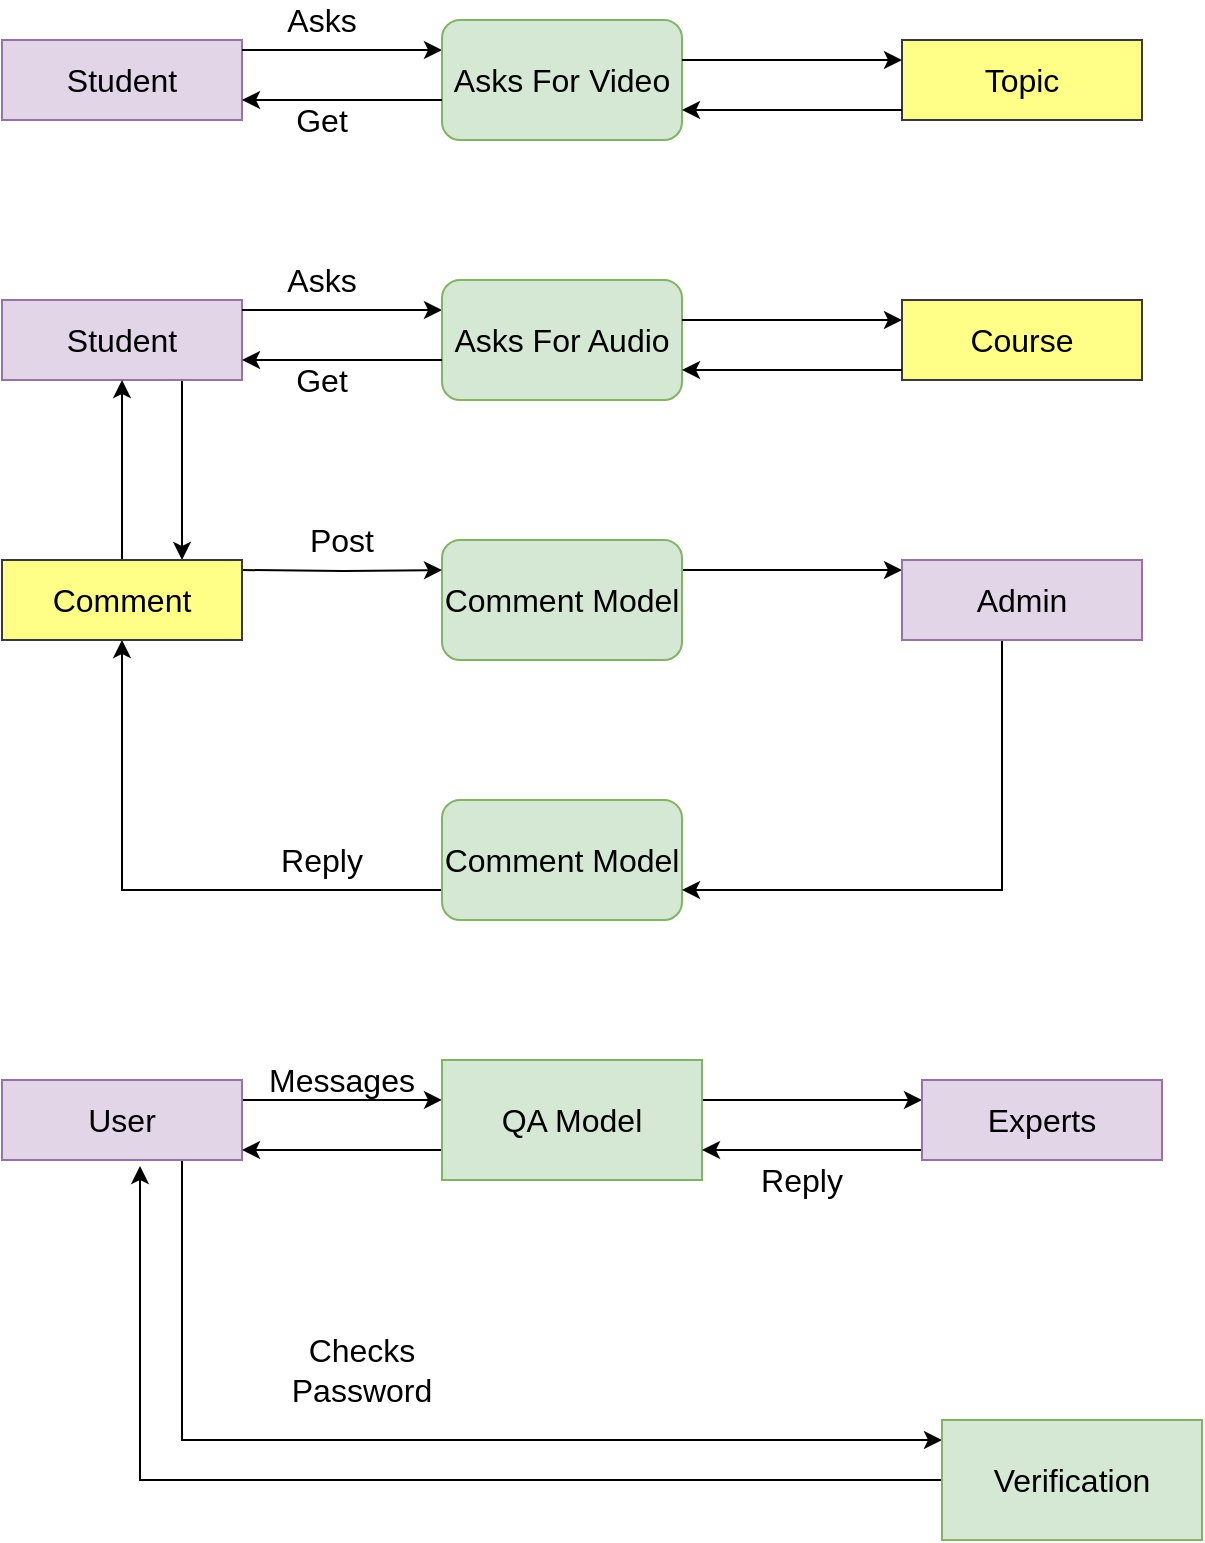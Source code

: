 <mxfile version="20.8.12" type="google"><diagram name="Page-1" id="Z-5oSYRh46buW42FKYEk"><mxGraphModel grid="1" page="1" gridSize="10" guides="1" tooltips="1" connect="1" arrows="1" fold="1" pageScale="1" pageWidth="850" pageHeight="1100" math="0" shadow="0"><root><mxCell id="0"/><mxCell id="1" parent="0"/><mxCell id="LxOPilxFKuHx1Z8QE8yY-1" value="Student" style="rounded=0;whiteSpace=wrap;html=1;fontSize=16;fillColor=#e1d5e7;strokeColor=#9673a6;" vertex="1" parent="1"><mxGeometry x="60" y="100" width="120" height="40" as="geometry"/></mxCell><mxCell id="LxOPilxFKuHx1Z8QE8yY-2" value="" style="endArrow=classic;html=1;rounded=0;fontSize=16;entryX=0;entryY=0.25;entryDx=0;entryDy=0;" edge="1" parent="1" target="LxOPilxFKuHx1Z8QE8yY-3"><mxGeometry width="50" height="50" relative="1" as="geometry"><mxPoint x="180" y="105" as="sourcePoint"/><mxPoint x="280" y="120" as="targetPoint"/></mxGeometry></mxCell><mxCell id="LxOPilxFKuHx1Z8QE8yY-3" value="Asks For Video" style="rounded=1;whiteSpace=wrap;html=1;fontSize=16;fillColor=#d5e8d4;strokeColor=#82b366;" vertex="1" parent="1"><mxGeometry x="280" y="90" width="120" height="60" as="geometry"/></mxCell><mxCell id="LxOPilxFKuHx1Z8QE8yY-4" value="" style="endArrow=classic;html=1;rounded=0;fontSize=16;entryX=0;entryY=0.25;entryDx=0;entryDy=0;" edge="1" parent="1" target="LxOPilxFKuHx1Z8QE8yY-5"><mxGeometry width="50" height="50" relative="1" as="geometry"><mxPoint x="400" y="110" as="sourcePoint"/><mxPoint x="510" y="120" as="targetPoint"/></mxGeometry></mxCell><mxCell id="LxOPilxFKuHx1Z8QE8yY-5" value="Topic" style="rounded=0;whiteSpace=wrap;html=1;fontSize=16;fillColor=#ffff88;strokeColor=#36393d;" vertex="1" parent="1"><mxGeometry x="510" y="100" width="120" height="40" as="geometry"/></mxCell><mxCell id="LxOPilxFKuHx1Z8QE8yY-6" value="" style="endArrow=classic;html=1;rounded=0;fontSize=16;" edge="1" parent="1"><mxGeometry width="50" height="50" relative="1" as="geometry"><mxPoint x="280" y="130" as="sourcePoint"/><mxPoint x="180" y="130" as="targetPoint"/></mxGeometry></mxCell><mxCell id="LxOPilxFKuHx1Z8QE8yY-7" value="Asks" style="text;html=1;strokeColor=none;fillColor=none;align=center;verticalAlign=middle;whiteSpace=wrap;rounded=0;fontSize=16;" vertex="1" parent="1"><mxGeometry x="190" y="80" width="60" height="20" as="geometry"/></mxCell><mxCell id="LxOPilxFKuHx1Z8QE8yY-8" value="Get" style="text;html=1;strokeColor=none;fillColor=none;align=center;verticalAlign=middle;whiteSpace=wrap;rounded=0;fontSize=16;" vertex="1" parent="1"><mxGeometry x="190" y="130" width="60" height="20" as="geometry"/></mxCell><mxCell id="LxOPilxFKuHx1Z8QE8yY-10" value="" style="endArrow=classic;html=1;rounded=0;fontSize=16;entryX=1;entryY=0.75;entryDx=0;entryDy=0;exitX=0;exitY=0.875;exitDx=0;exitDy=0;exitPerimeter=0;" edge="1" parent="1" source="LxOPilxFKuHx1Z8QE8yY-5" target="LxOPilxFKuHx1Z8QE8yY-3"><mxGeometry width="50" height="50" relative="1" as="geometry"><mxPoint x="500" y="135" as="sourcePoint"/><mxPoint x="560" y="140" as="targetPoint"/></mxGeometry></mxCell><mxCell id="LxOPilxFKuHx1Z8QE8yY-26" style="edgeStyle=orthogonalEdgeStyle;rounded=0;orthogonalLoop=1;jettySize=auto;html=1;exitX=0.75;exitY=1;exitDx=0;exitDy=0;entryX=0.75;entryY=0;entryDx=0;entryDy=0;fontSize=16;" edge="1" parent="1" source="LxOPilxFKuHx1Z8QE8yY-11" target="LxOPilxFKuHx1Z8QE8yY-24"><mxGeometry relative="1" as="geometry"/></mxCell><mxCell id="LxOPilxFKuHx1Z8QE8yY-11" value="Student" style="rounded=0;whiteSpace=wrap;html=1;fontSize=16;fillColor=#e1d5e7;strokeColor=#9673a6;" vertex="1" parent="1"><mxGeometry x="60" y="230" width="120" height="40" as="geometry"/></mxCell><mxCell id="LxOPilxFKuHx1Z8QE8yY-12" value="" style="endArrow=classic;html=1;rounded=0;fontSize=16;entryX=0;entryY=0.25;entryDx=0;entryDy=0;" edge="1" parent="1" target="LxOPilxFKuHx1Z8QE8yY-13"><mxGeometry width="50" height="50" relative="1" as="geometry"><mxPoint x="180" y="235" as="sourcePoint"/><mxPoint x="280" y="250" as="targetPoint"/></mxGeometry></mxCell><mxCell id="LxOPilxFKuHx1Z8QE8yY-13" value="Asks For Audio" style="rounded=1;whiteSpace=wrap;html=1;fontSize=16;fillColor=#d5e8d4;strokeColor=#82b366;" vertex="1" parent="1"><mxGeometry x="280" y="220" width="120" height="60" as="geometry"/></mxCell><mxCell id="LxOPilxFKuHx1Z8QE8yY-14" value="" style="endArrow=classic;html=1;rounded=0;fontSize=16;entryX=0;entryY=0.25;entryDx=0;entryDy=0;" edge="1" parent="1" target="LxOPilxFKuHx1Z8QE8yY-15"><mxGeometry width="50" height="50" relative="1" as="geometry"><mxPoint x="400" y="240" as="sourcePoint"/><mxPoint x="510" y="250" as="targetPoint"/></mxGeometry></mxCell><mxCell id="LxOPilxFKuHx1Z8QE8yY-15" value="Course" style="rounded=0;whiteSpace=wrap;html=1;fontSize=16;fillColor=#ffff88;strokeColor=#36393d;" vertex="1" parent="1"><mxGeometry x="510" y="230" width="120" height="40" as="geometry"/></mxCell><mxCell id="LxOPilxFKuHx1Z8QE8yY-16" value="" style="endArrow=classic;html=1;rounded=0;fontSize=16;" edge="1" parent="1"><mxGeometry width="50" height="50" relative="1" as="geometry"><mxPoint x="280" y="260" as="sourcePoint"/><mxPoint x="180" y="260" as="targetPoint"/></mxGeometry></mxCell><mxCell id="LxOPilxFKuHx1Z8QE8yY-17" value="Asks" style="text;html=1;strokeColor=none;fillColor=none;align=center;verticalAlign=middle;whiteSpace=wrap;rounded=0;fontSize=16;" vertex="1" parent="1"><mxGeometry x="190" y="210" width="60" height="20" as="geometry"/></mxCell><mxCell id="LxOPilxFKuHx1Z8QE8yY-18" value="Get" style="text;html=1;strokeColor=none;fillColor=none;align=center;verticalAlign=middle;whiteSpace=wrap;rounded=0;fontSize=16;" vertex="1" parent="1"><mxGeometry x="190" y="260" width="60" height="20" as="geometry"/></mxCell><mxCell id="LxOPilxFKuHx1Z8QE8yY-19" value="" style="endArrow=classic;html=1;rounded=0;fontSize=16;entryX=1;entryY=0.75;entryDx=0;entryDy=0;exitX=0;exitY=0.875;exitDx=0;exitDy=0;exitPerimeter=0;" edge="1" parent="1" source="LxOPilxFKuHx1Z8QE8yY-15" target="LxOPilxFKuHx1Z8QE8yY-13"><mxGeometry width="50" height="50" relative="1" as="geometry"><mxPoint x="500" y="265" as="sourcePoint"/><mxPoint x="560" y="270" as="targetPoint"/></mxGeometry></mxCell><mxCell id="LxOPilxFKuHx1Z8QE8yY-30" style="edgeStyle=orthogonalEdgeStyle;rounded=0;orthogonalLoop=1;jettySize=auto;html=1;fontSize=16;exitX=1;exitY=0.25;exitDx=0;exitDy=0;" edge="1" parent="1" source="LxOPilxFKuHx1Z8QE8yY-20"><mxGeometry relative="1" as="geometry"><mxPoint x="510" y="365" as="targetPoint"/><mxPoint x="410" y="370" as="sourcePoint"/></mxGeometry></mxCell><mxCell id="LxOPilxFKuHx1Z8QE8yY-20" value="Comment Model" style="rounded=1;whiteSpace=wrap;html=1;fontSize=16;fillColor=#d5e8d4;strokeColor=#82b366;" vertex="1" parent="1"><mxGeometry x="280" y="350" width="120" height="60" as="geometry"/></mxCell><mxCell id="LxOPilxFKuHx1Z8QE8yY-25" style="edgeStyle=orthogonalEdgeStyle;rounded=0;orthogonalLoop=1;jettySize=auto;html=1;fontSize=16;entryX=0;entryY=0.25;entryDx=0;entryDy=0;" edge="1" parent="1" target="LxOPilxFKuHx1Z8QE8yY-20"><mxGeometry relative="1" as="geometry"><mxPoint x="270" y="370" as="targetPoint"/><mxPoint x="180" y="365" as="sourcePoint"/></mxGeometry></mxCell><mxCell id="LxOPilxFKuHx1Z8QE8yY-27" value="" style="edgeStyle=orthogonalEdgeStyle;rounded=0;orthogonalLoop=1;jettySize=auto;html=1;fontSize=16;" edge="1" parent="1" source="LxOPilxFKuHx1Z8QE8yY-24" target="LxOPilxFKuHx1Z8QE8yY-11"><mxGeometry relative="1" as="geometry"/></mxCell><mxCell id="LxOPilxFKuHx1Z8QE8yY-24" value="Comment" style="rounded=0;whiteSpace=wrap;html=1;fontSize=16;fillColor=#ffff88;strokeColor=#36393d;" vertex="1" parent="1"><mxGeometry x="60" y="360" width="120" height="40" as="geometry"/></mxCell><mxCell id="LxOPilxFKuHx1Z8QE8yY-29" style="edgeStyle=orthogonalEdgeStyle;rounded=0;orthogonalLoop=1;jettySize=auto;html=1;exitX=0;exitY=0.75;exitDx=0;exitDy=0;entryX=0.5;entryY=1;entryDx=0;entryDy=0;fontSize=16;" edge="1" parent="1" source="LxOPilxFKuHx1Z8QE8yY-28" target="LxOPilxFKuHx1Z8QE8yY-24"><mxGeometry relative="1" as="geometry"/></mxCell><mxCell id="LxOPilxFKuHx1Z8QE8yY-28" value="Comment Model" style="rounded=1;whiteSpace=wrap;html=1;fontSize=16;fillColor=#d5e8d4;strokeColor=#82b366;" vertex="1" parent="1"><mxGeometry x="280" y="480" width="120" height="60" as="geometry"/></mxCell><mxCell id="LxOPilxFKuHx1Z8QE8yY-32" style="edgeStyle=orthogonalEdgeStyle;rounded=0;orthogonalLoop=1;jettySize=auto;html=1;entryX=1;entryY=0.75;entryDx=0;entryDy=0;fontSize=16;" edge="1" parent="1" source="LxOPilxFKuHx1Z8QE8yY-31" target="LxOPilxFKuHx1Z8QE8yY-28"><mxGeometry relative="1" as="geometry"><Array as="points"><mxPoint x="560" y="525"/></Array></mxGeometry></mxCell><mxCell id="LxOPilxFKuHx1Z8QE8yY-31" value="Admin" style="rounded=0;whiteSpace=wrap;html=1;fontSize=16;fillColor=#e1d5e7;strokeColor=#9673a6;" vertex="1" parent="1"><mxGeometry x="510" y="360" width="120" height="40" as="geometry"/></mxCell><mxCell id="LxOPilxFKuHx1Z8QE8yY-33" value="Post" style="text;html=1;strokeColor=none;fillColor=none;align=center;verticalAlign=middle;whiteSpace=wrap;rounded=0;fontSize=16;" vertex="1" parent="1"><mxGeometry x="200" y="340" width="60" height="20" as="geometry"/></mxCell><mxCell id="LxOPilxFKuHx1Z8QE8yY-34" value="Reply" style="text;html=1;strokeColor=none;fillColor=none;align=center;verticalAlign=middle;whiteSpace=wrap;rounded=0;fontSize=16;" vertex="1" parent="1"><mxGeometry x="190" y="500" width="60" height="20" as="geometry"/></mxCell><mxCell id="LxOPilxFKuHx1Z8QE8yY-38" style="edgeStyle=orthogonalEdgeStyle;rounded=0;orthogonalLoop=1;jettySize=auto;html=1;fontSize=16;entryX=0;entryY=0.333;entryDx=0;entryDy=0;entryPerimeter=0;" edge="1" parent="1" target="LxOPilxFKuHx1Z8QE8yY-36"><mxGeometry relative="1" as="geometry"><mxPoint x="270" y="630" as="targetPoint"/><mxPoint x="180" y="625" as="sourcePoint"/><Array as="points"><mxPoint x="180" y="630"/></Array></mxGeometry></mxCell><mxCell id="LxOPilxFKuHx1Z8QE8yY-46" style="edgeStyle=orthogonalEdgeStyle;rounded=0;orthogonalLoop=1;jettySize=auto;html=1;exitX=0.75;exitY=1;exitDx=0;exitDy=0;fontSize=16;" edge="1" parent="1" source="LxOPilxFKuHx1Z8QE8yY-35"><mxGeometry relative="1" as="geometry"><mxPoint x="530" y="800" as="targetPoint"/><Array as="points"><mxPoint x="150" y="800"/><mxPoint x="520" y="800"/></Array></mxGeometry></mxCell><mxCell id="LxOPilxFKuHx1Z8QE8yY-35" value="User" style="rounded=0;whiteSpace=wrap;html=1;fontSize=16;fillColor=#e1d5e7;strokeColor=#9673a6;" vertex="1" parent="1"><mxGeometry x="60" y="620" width="120" height="40" as="geometry"/></mxCell><mxCell id="LxOPilxFKuHx1Z8QE8yY-41" style="edgeStyle=orthogonalEdgeStyle;rounded=0;orthogonalLoop=1;jettySize=auto;html=1;exitX=0;exitY=0.75;exitDx=0;exitDy=0;fontSize=16;" edge="1" parent="1" source="LxOPilxFKuHx1Z8QE8yY-36"><mxGeometry relative="1" as="geometry"><mxPoint x="180" y="655" as="targetPoint"/></mxGeometry></mxCell><mxCell id="LxOPilxFKuHx1Z8QE8yY-43" value="" style="edgeStyle=orthogonalEdgeStyle;rounded=0;orthogonalLoop=1;jettySize=auto;html=1;fontSize=16;" edge="1" parent="1" source="LxOPilxFKuHx1Z8QE8yY-36" target="LxOPilxFKuHx1Z8QE8yY-37"><mxGeometry relative="1" as="geometry"><Array as="points"><mxPoint x="470" y="630"/><mxPoint x="470" y="630"/></Array></mxGeometry></mxCell><mxCell id="LxOPilxFKuHx1Z8QE8yY-36" value="QA Model" style="rounded=1;whiteSpace=wrap;html=1;fontSize=16;fillColor=#d5e8d4;strokeColor=#82b366;arcSize=0;" vertex="1" parent="1"><mxGeometry x="280" y="610" width="130" height="60" as="geometry"/></mxCell><mxCell id="LxOPilxFKuHx1Z8QE8yY-40" style="edgeStyle=orthogonalEdgeStyle;rounded=0;orthogonalLoop=1;jettySize=auto;html=1;fontSize=16;entryX=1;entryY=0.75;entryDx=0;entryDy=0;exitX=0;exitY=0.875;exitDx=0;exitDy=0;exitPerimeter=0;" edge="1" parent="1" source="LxOPilxFKuHx1Z8QE8yY-37" target="LxOPilxFKuHx1Z8QE8yY-36"><mxGeometry relative="1" as="geometry"><mxPoint x="510" y="655" as="sourcePoint"/><mxPoint x="400" y="650" as="targetPoint"/></mxGeometry></mxCell><mxCell id="LxOPilxFKuHx1Z8QE8yY-37" value="Experts" style="rounded=0;whiteSpace=wrap;html=1;fontSize=16;fillColor=#e1d5e7;strokeColor=#9673a6;" vertex="1" parent="1"><mxGeometry x="520" y="620" width="120" height="40" as="geometry"/></mxCell><mxCell id="LxOPilxFKuHx1Z8QE8yY-44" value="Messages" style="text;html=1;strokeColor=none;fillColor=none;align=center;verticalAlign=middle;whiteSpace=wrap;rounded=0;fontSize=16;" vertex="1" parent="1"><mxGeometry x="200" y="610" width="60" height="20" as="geometry"/></mxCell><mxCell id="LxOPilxFKuHx1Z8QE8yY-45" value="Reply" style="text;html=1;strokeColor=none;fillColor=none;align=center;verticalAlign=middle;whiteSpace=wrap;rounded=0;fontSize=16;" vertex="1" parent="1"><mxGeometry x="430" y="660" width="60" height="20" as="geometry"/></mxCell><mxCell id="LxOPilxFKuHx1Z8QE8yY-51" style="edgeStyle=orthogonalEdgeStyle;rounded=0;orthogonalLoop=1;jettySize=auto;html=1;fontSize=16;entryX=0.575;entryY=1.075;entryDx=0;entryDy=0;entryPerimeter=0;" edge="1" parent="1" source="LxOPilxFKuHx1Z8QE8yY-47" target="LxOPilxFKuHx1Z8QE8yY-35"><mxGeometry relative="1" as="geometry"><mxPoint x="130" y="820" as="targetPoint"/></mxGeometry></mxCell><mxCell id="LxOPilxFKuHx1Z8QE8yY-47" value="Verification" style="rounded=1;whiteSpace=wrap;html=1;fontSize=16;fillColor=#d5e8d4;strokeColor=#82b366;arcSize=0;" vertex="1" parent="1"><mxGeometry x="530" y="790" width="130" height="60" as="geometry"/></mxCell><mxCell id="LxOPilxFKuHx1Z8QE8yY-48" value="Checks Password" style="text;html=1;strokeColor=none;fillColor=none;align=center;verticalAlign=middle;whiteSpace=wrap;rounded=0;fontSize=16;" vertex="1" parent="1"><mxGeometry x="210" y="750" width="60" height="30" as="geometry"/></mxCell></root></mxGraphModel></diagram></mxfile>